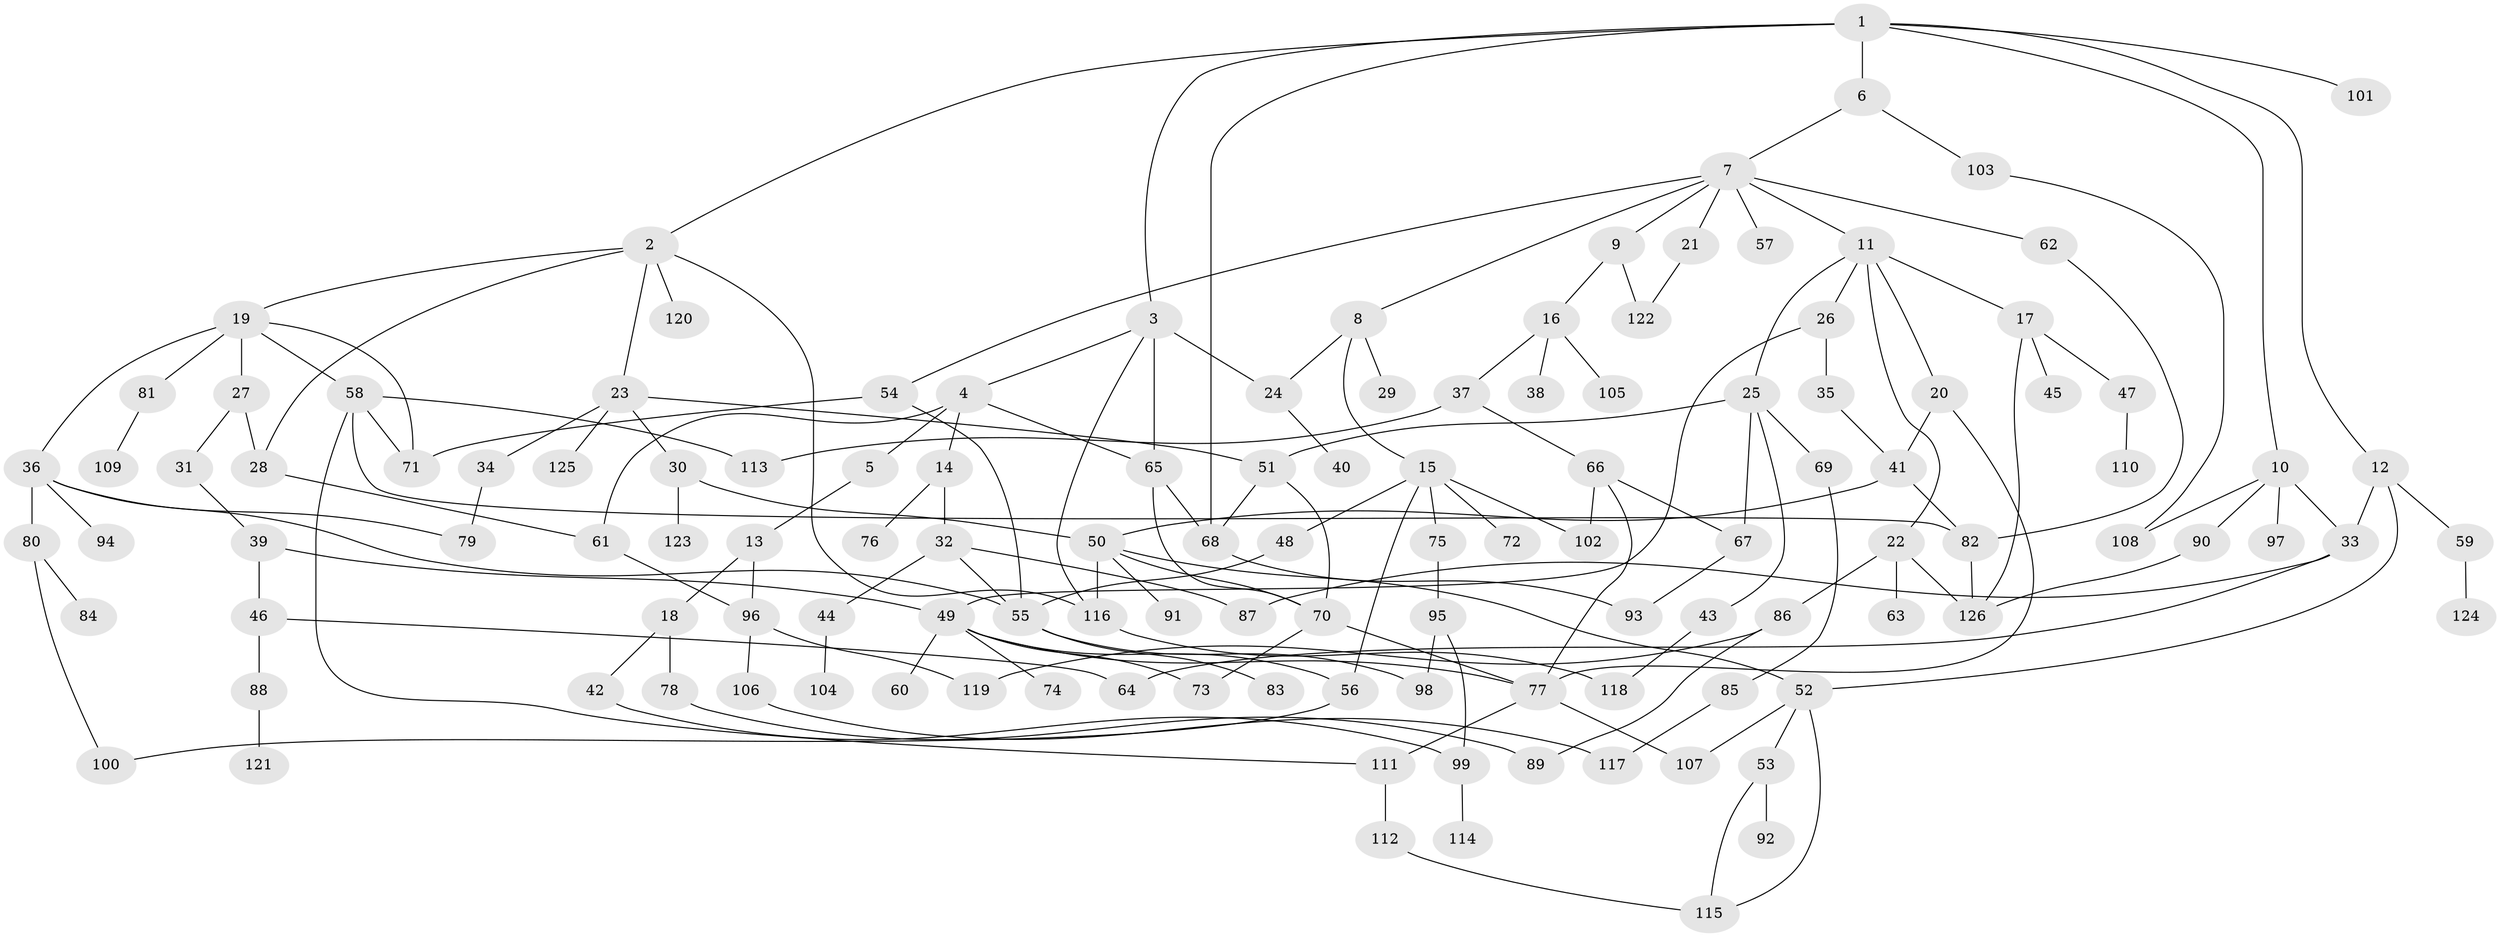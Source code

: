 // Generated by graph-tools (version 1.1) at 2025/41/03/09/25 04:41:49]
// undirected, 126 vertices, 177 edges
graph export_dot {
graph [start="1"]
  node [color=gray90,style=filled];
  1;
  2;
  3;
  4;
  5;
  6;
  7;
  8;
  9;
  10;
  11;
  12;
  13;
  14;
  15;
  16;
  17;
  18;
  19;
  20;
  21;
  22;
  23;
  24;
  25;
  26;
  27;
  28;
  29;
  30;
  31;
  32;
  33;
  34;
  35;
  36;
  37;
  38;
  39;
  40;
  41;
  42;
  43;
  44;
  45;
  46;
  47;
  48;
  49;
  50;
  51;
  52;
  53;
  54;
  55;
  56;
  57;
  58;
  59;
  60;
  61;
  62;
  63;
  64;
  65;
  66;
  67;
  68;
  69;
  70;
  71;
  72;
  73;
  74;
  75;
  76;
  77;
  78;
  79;
  80;
  81;
  82;
  83;
  84;
  85;
  86;
  87;
  88;
  89;
  90;
  91;
  92;
  93;
  94;
  95;
  96;
  97;
  98;
  99;
  100;
  101;
  102;
  103;
  104;
  105;
  106;
  107;
  108;
  109;
  110;
  111;
  112;
  113;
  114;
  115;
  116;
  117;
  118;
  119;
  120;
  121;
  122;
  123;
  124;
  125;
  126;
  1 -- 2;
  1 -- 3;
  1 -- 6;
  1 -- 10;
  1 -- 12;
  1 -- 68;
  1 -- 101;
  2 -- 19;
  2 -- 23;
  2 -- 28;
  2 -- 120;
  2 -- 116;
  3 -- 4;
  3 -- 65;
  3 -- 116;
  3 -- 24;
  4 -- 5;
  4 -- 14;
  4 -- 61;
  4 -- 65;
  5 -- 13;
  6 -- 7;
  6 -- 103;
  7 -- 8;
  7 -- 9;
  7 -- 11;
  7 -- 21;
  7 -- 54;
  7 -- 57;
  7 -- 62;
  8 -- 15;
  8 -- 24;
  8 -- 29;
  9 -- 16;
  9 -- 122;
  10 -- 33;
  10 -- 90;
  10 -- 97;
  10 -- 108;
  11 -- 17;
  11 -- 20;
  11 -- 22;
  11 -- 25;
  11 -- 26;
  12 -- 59;
  12 -- 52;
  12 -- 33;
  13 -- 18;
  13 -- 96;
  14 -- 32;
  14 -- 76;
  15 -- 48;
  15 -- 56;
  15 -- 72;
  15 -- 75;
  15 -- 102;
  16 -- 37;
  16 -- 38;
  16 -- 105;
  17 -- 45;
  17 -- 47;
  17 -- 126;
  18 -- 42;
  18 -- 78;
  19 -- 27;
  19 -- 36;
  19 -- 58;
  19 -- 81;
  19 -- 71;
  20 -- 41;
  20 -- 77;
  21 -- 122;
  22 -- 63;
  22 -- 86;
  22 -- 126;
  23 -- 30;
  23 -- 34;
  23 -- 125;
  23 -- 51;
  24 -- 40;
  25 -- 43;
  25 -- 51;
  25 -- 69;
  25 -- 67;
  26 -- 35;
  26 -- 49;
  27 -- 31;
  27 -- 28;
  28 -- 61;
  30 -- 50;
  30 -- 123;
  31 -- 39;
  32 -- 44;
  32 -- 87;
  32 -- 55;
  33 -- 64;
  33 -- 87;
  34 -- 79;
  35 -- 41;
  36 -- 79;
  36 -- 80;
  36 -- 94;
  36 -- 55;
  37 -- 66;
  37 -- 113;
  39 -- 46;
  39 -- 49;
  41 -- 82;
  41 -- 50;
  42 -- 99;
  43 -- 118;
  44 -- 104;
  46 -- 88;
  46 -- 64;
  47 -- 110;
  48 -- 55;
  49 -- 60;
  49 -- 73;
  49 -- 74;
  49 -- 77;
  49 -- 56;
  50 -- 52;
  50 -- 70;
  50 -- 91;
  50 -- 116;
  51 -- 70;
  51 -- 68;
  52 -- 53;
  52 -- 115;
  52 -- 107;
  53 -- 92;
  53 -- 115;
  54 -- 71;
  54 -- 55;
  55 -- 83;
  55 -- 98;
  56 -- 100;
  58 -- 111;
  58 -- 113;
  58 -- 71;
  58 -- 82;
  59 -- 124;
  61 -- 96;
  62 -- 82;
  65 -- 70;
  65 -- 68;
  66 -- 67;
  66 -- 77;
  66 -- 102;
  67 -- 93;
  68 -- 93;
  69 -- 85;
  70 -- 77;
  70 -- 73;
  75 -- 95;
  77 -- 107;
  77 -- 111;
  78 -- 89;
  80 -- 84;
  80 -- 100;
  81 -- 109;
  82 -- 126;
  85 -- 117;
  86 -- 89;
  86 -- 119;
  88 -- 121;
  90 -- 126;
  95 -- 98;
  95 -- 99;
  96 -- 106;
  96 -- 119;
  99 -- 114;
  103 -- 108;
  106 -- 117;
  111 -- 112;
  112 -- 115;
  116 -- 118;
}

